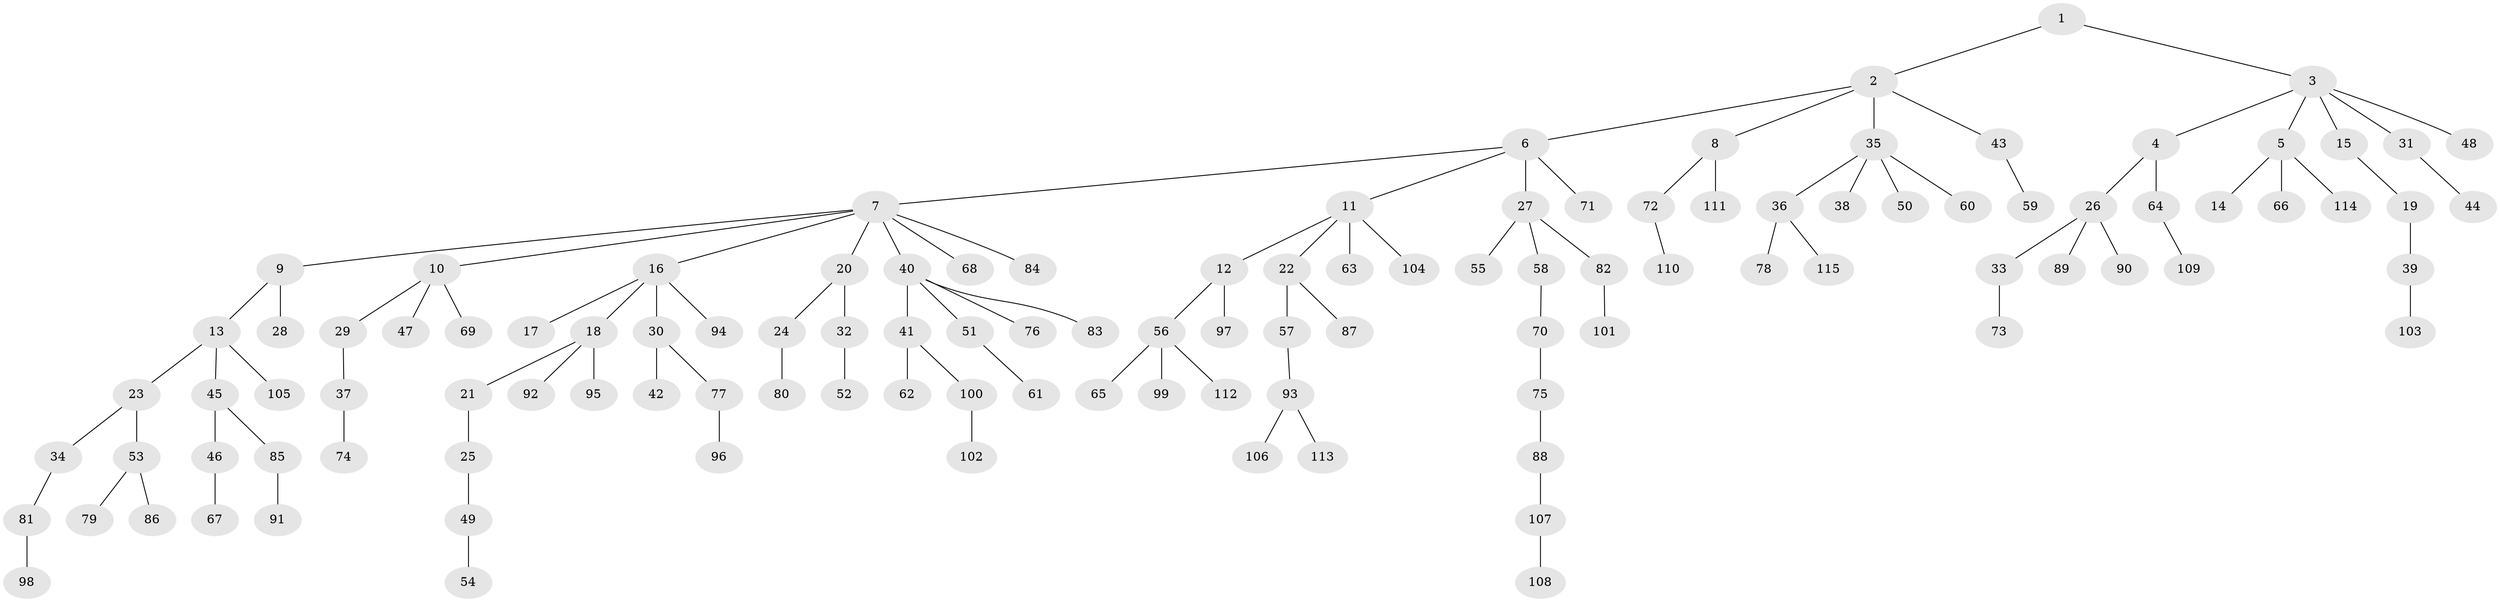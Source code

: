 // coarse degree distribution, {5: 0.017241379310344827, 4: 0.08620689655172414, 3: 0.1724137931034483, 1: 0.5172413793103449, 2: 0.1896551724137931, 7: 0.017241379310344827}
// Generated by graph-tools (version 1.1) at 2025/37/03/04/25 23:37:25]
// undirected, 115 vertices, 114 edges
graph export_dot {
  node [color=gray90,style=filled];
  1;
  2;
  3;
  4;
  5;
  6;
  7;
  8;
  9;
  10;
  11;
  12;
  13;
  14;
  15;
  16;
  17;
  18;
  19;
  20;
  21;
  22;
  23;
  24;
  25;
  26;
  27;
  28;
  29;
  30;
  31;
  32;
  33;
  34;
  35;
  36;
  37;
  38;
  39;
  40;
  41;
  42;
  43;
  44;
  45;
  46;
  47;
  48;
  49;
  50;
  51;
  52;
  53;
  54;
  55;
  56;
  57;
  58;
  59;
  60;
  61;
  62;
  63;
  64;
  65;
  66;
  67;
  68;
  69;
  70;
  71;
  72;
  73;
  74;
  75;
  76;
  77;
  78;
  79;
  80;
  81;
  82;
  83;
  84;
  85;
  86;
  87;
  88;
  89;
  90;
  91;
  92;
  93;
  94;
  95;
  96;
  97;
  98;
  99;
  100;
  101;
  102;
  103;
  104;
  105;
  106;
  107;
  108;
  109;
  110;
  111;
  112;
  113;
  114;
  115;
  1 -- 2;
  1 -- 3;
  2 -- 6;
  2 -- 8;
  2 -- 35;
  2 -- 43;
  3 -- 4;
  3 -- 5;
  3 -- 15;
  3 -- 31;
  3 -- 48;
  4 -- 26;
  4 -- 64;
  5 -- 14;
  5 -- 66;
  5 -- 114;
  6 -- 7;
  6 -- 11;
  6 -- 27;
  6 -- 71;
  7 -- 9;
  7 -- 10;
  7 -- 16;
  7 -- 20;
  7 -- 40;
  7 -- 68;
  7 -- 84;
  8 -- 72;
  8 -- 111;
  9 -- 13;
  9 -- 28;
  10 -- 29;
  10 -- 47;
  10 -- 69;
  11 -- 12;
  11 -- 22;
  11 -- 63;
  11 -- 104;
  12 -- 56;
  12 -- 97;
  13 -- 23;
  13 -- 45;
  13 -- 105;
  15 -- 19;
  16 -- 17;
  16 -- 18;
  16 -- 30;
  16 -- 94;
  18 -- 21;
  18 -- 92;
  18 -- 95;
  19 -- 39;
  20 -- 24;
  20 -- 32;
  21 -- 25;
  22 -- 57;
  22 -- 87;
  23 -- 34;
  23 -- 53;
  24 -- 80;
  25 -- 49;
  26 -- 33;
  26 -- 89;
  26 -- 90;
  27 -- 55;
  27 -- 58;
  27 -- 82;
  29 -- 37;
  30 -- 42;
  30 -- 77;
  31 -- 44;
  32 -- 52;
  33 -- 73;
  34 -- 81;
  35 -- 36;
  35 -- 38;
  35 -- 50;
  35 -- 60;
  36 -- 78;
  36 -- 115;
  37 -- 74;
  39 -- 103;
  40 -- 41;
  40 -- 51;
  40 -- 76;
  40 -- 83;
  41 -- 62;
  41 -- 100;
  43 -- 59;
  45 -- 46;
  45 -- 85;
  46 -- 67;
  49 -- 54;
  51 -- 61;
  53 -- 79;
  53 -- 86;
  56 -- 65;
  56 -- 99;
  56 -- 112;
  57 -- 93;
  58 -- 70;
  64 -- 109;
  70 -- 75;
  72 -- 110;
  75 -- 88;
  77 -- 96;
  81 -- 98;
  82 -- 101;
  85 -- 91;
  88 -- 107;
  93 -- 106;
  93 -- 113;
  100 -- 102;
  107 -- 108;
}
